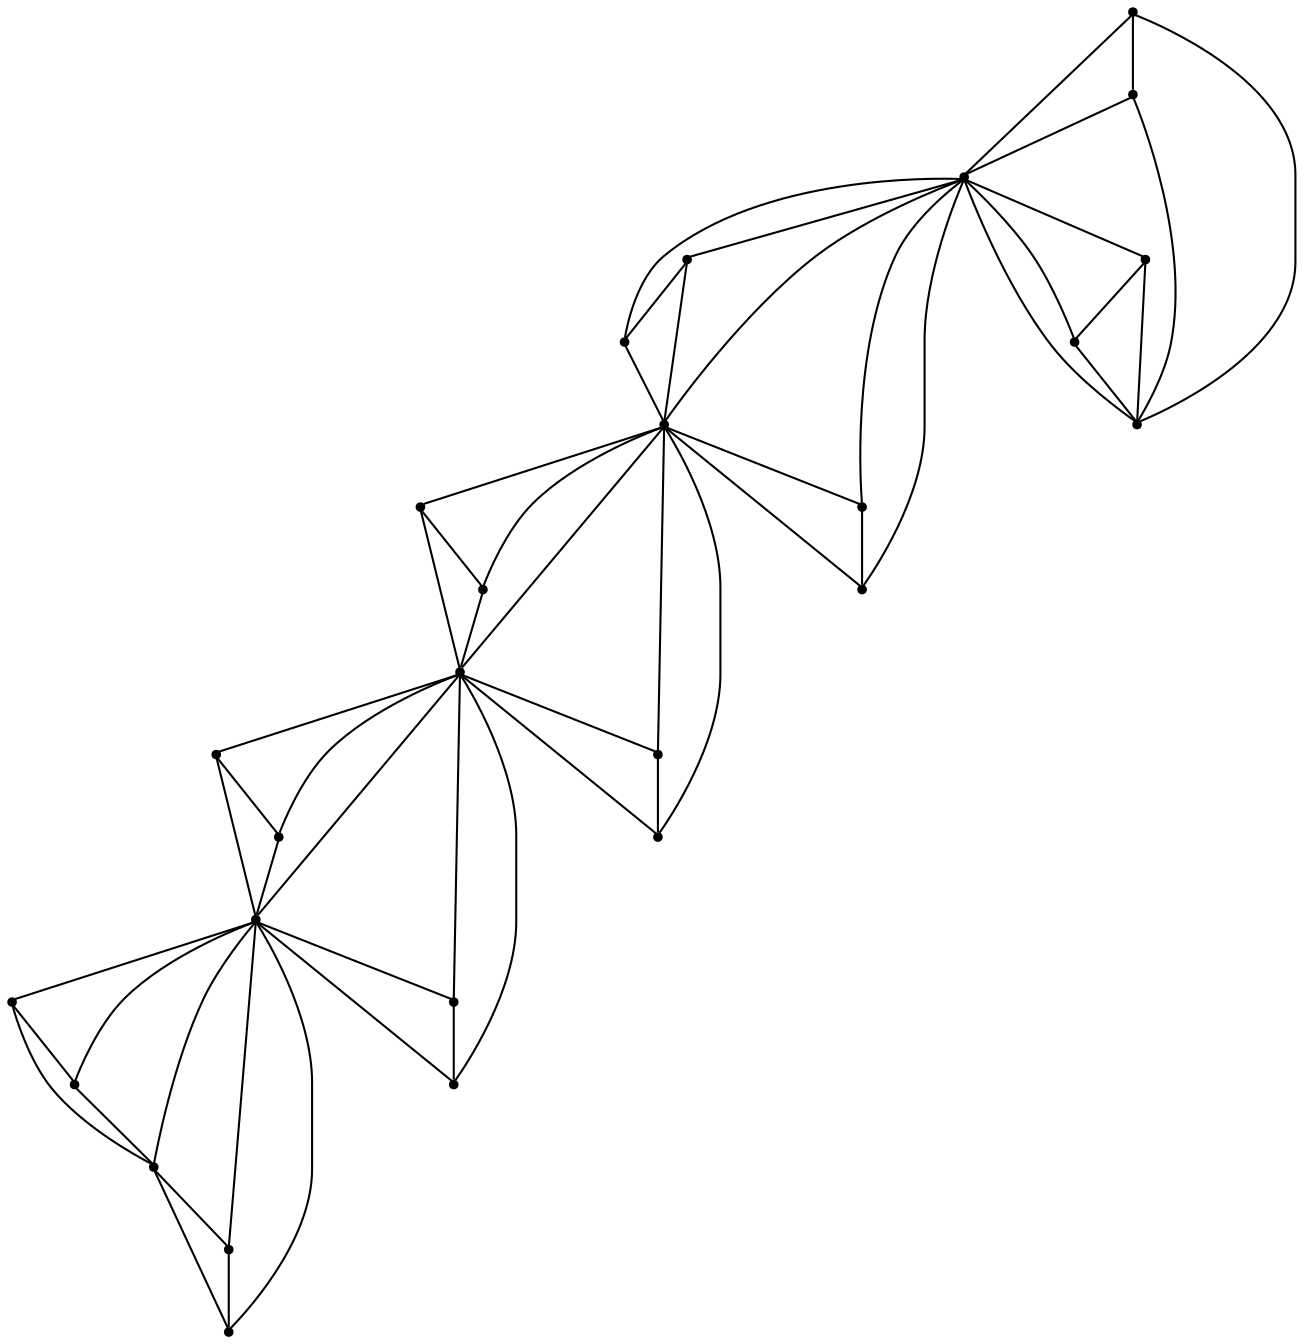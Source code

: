 graph {
  node [shape=point,comment="{\"directed\":false,\"doi\":\"10.1007/978-3-030-92931-2_21\",\"figure\":\"1 (2)\"}"]

  v0 [pos="882.3072274922006,345.6698762260488"]
  v1 [pos="832.565950809028,345.6698762260488"]
  v2 [pos="782.8246741258555,395.4147400811584"]
  v3 [pos="882.3072274922006,395.4147400811584"]
  v4 [pos="882.3072274922006,445.1512103680019"]
  v5 [pos="832.565950809028,445.1512103680019"]
  v6 [pos="782.8246741258555,345.6698762260488"]
  v7 [pos="683.3421843479281,395.4147400811584"]
  v8 [pos="733.0834610311006,345.6698762260488"]
  v9 [pos="782.8246741258554,445.1512103680019"]
  v10 [pos="733.0834610311006,445.1512103680019"]
  v11 [pos="683.342184347928,345.6698762260488"]
  v12 [pos="583.8596945700006,395.4147400811584"]
  v13 [pos="633.6009076647555,345.6698762260488"]
  v14 [pos="683.342184347928,445.1512103680019"]
  v15 [pos="633.6009076647555,445.1512103680019"]
  v16 [pos="583.8596945700006,345.6698762260488"]
  v17 [pos="534.1184258353803,345.6698762260488"]
  v18 [pos="484.3771491522077,395.4147400811584"]
  v19 [pos="583.8596945700006,445.1512103680019"]
  v20 [pos="534.1184258353802,445.1512103680019"]
  v21 [pos="484.3771491522076,345.6698762260488"]
  v22 [pos="434.63590426324396,345.6698762260488"]
  v23 [pos="384.8946593742802,395.4147400811584"]
  v24 [pos="484.3771491522076,445.1512103680019"]
  v25 [pos="434.63590426324396,445.1512103680019"]

  v0 -- v1 [id="-1",pos="882.3072274922006,345.6698762260488 832.565950809028,345.6698762260488 832.565950809028,345.6698762260488 832.565950809028,345.6698762260488"]
  v23 -- v24 [id="-2",pos="384.8946593742802,395.4147400811584 484.3771491522076,445.1512103680019 484.3771491522076,445.1512103680019 484.3771491522076,445.1512103680019"]
  v23 -- v21 [id="-3",pos="384.8946593742802,395.4147400811584 484.3771491522076,345.6698762260488 484.3771491522076,345.6698762260488 484.3771491522076,345.6698762260488"]
  v23 -- v25 [id="-4",pos="384.8946593742802,395.4147400811584 434.63590426324396,445.1512103680019 434.63590426324396,445.1512103680019 434.63590426324396,445.1512103680019"]
  v0 -- v2 [id="-5",pos="882.3072274922006,345.6698762260488 782.8246741258555,395.4147400811584 782.8246741258555,395.4147400811584 782.8246741258555,395.4147400811584"]
  v25 -- v18 [id="-7",pos="434.63590426324396,445.1512103680019 484.3771491522077,395.4147400811584 484.3771491522077,395.4147400811584 484.3771491522077,395.4147400811584"]
  v22 -- v18 [id="-9",pos="434.63590426324396,345.6698762260488 484.3771491522077,395.4147400811584 484.3771491522077,395.4147400811584 484.3771491522077,395.4147400811584"]
  v22 -- v23 [id="-10",pos="434.63590426324396,345.6698762260488 384.8946593742802,395.4147400811584 384.8946593742802,395.4147400811584 384.8946593742802,395.4147400811584"]
  v3 -- v0 [id="-11",pos="882.3072274922006,395.4147400811584 882.3072274922006,345.6698762260488 882.3072274922006,345.6698762260488 882.3072274922006,345.6698762260488"]
  v3 -- v2 [id="-12",pos="882.3072274922006,395.4147400811584 782.8246741258555,395.4147400811584 782.8246741258555,395.4147400811584 782.8246741258555,395.4147400811584"]
  v4 -- v3 [id="-13",pos="882.3072274922006,445.1512103680019 882.3072274922006,395.4147400811584 882.3072274922006,395.4147400811584 882.3072274922006,395.4147400811584"]
  v1 -- v2 [id="-16",pos="832.565950809028,345.6698762260488 782.8246741258555,395.4147400811584 782.8246741258555,395.4147400811584 782.8246741258555,395.4147400811584"]
  v1 -- v3 [id="-17",pos="832.565950809028,345.6698762260488 882.3072274922006,395.4147400811584 882.3072274922006,395.4147400811584 882.3072274922006,395.4147400811584"]
  v5 -- v4 [id="-18",pos="832.565950809028,445.1512103680019 882.3072274922006,445.1512103680019 882.3072274922006,445.1512103680019 882.3072274922006,445.1512103680019"]
  v5 -- v3 [id="-19",pos="832.565950809028,445.1512103680019 882.3072274922006,395.4147400811584 882.3072274922006,395.4147400811584 882.3072274922006,395.4147400811584"]
  v6 -- v7 [id="-20",pos="782.8246741258555,345.6698762260488 683.3421843479281,395.4147400811584 683.3421843479281,395.4147400811584 683.3421843479281,395.4147400811584"]
  v6 -- v8 [id="-21",pos="782.8246741258555,345.6698762260488 733.0834610311006,345.6698762260488 733.0834610311006,345.6698762260488 733.0834610311006,345.6698762260488"]
  v2 -- v7 [id="-22",pos="782.8246741258555,395.4147400811584 683.3421843479281,395.4147400811584 683.3421843479281,395.4147400811584 683.3421843479281,395.4147400811584"]
  v2 -- v6 [id="-23",pos="782.8246741258555,395.4147400811584 782.8246741258555,345.6698762260488 782.8246741258555,345.6698762260488 782.8246741258555,345.6698762260488"]
  v9 -- v2 [id="-25",pos="782.8246741258554,445.1512103680019 782.8246741258555,395.4147400811584 782.8246741258555,395.4147400811584 782.8246741258555,395.4147400811584"]
  v2 -- v5 [id="-28",pos="782.8246741258555,395.4147400811584 832.565950809028,445.1512103680019 832.565950809028,445.1512103680019 832.565950809028,445.1512103680019"]
  v2 -- v4 [id="-30",pos="782.8246741258555,395.4147400811584 882.3072274922006,445.1512103680019 882.3072274922006,445.1512103680019 882.3072274922006,445.1512103680019"]
  v8 -- v2 [id="-31",pos="733.0834610311006,345.6698762260488 782.8246741258555,395.4147400811584 782.8246741258555,395.4147400811584 782.8246741258555,395.4147400811584"]
  v8 -- v7 [id="-32",pos="733.0834610311006,345.6698762260488 683.3421843479281,395.4147400811584 683.3421843479281,395.4147400811584 683.3421843479281,395.4147400811584"]
  v10 -- v9 [id="-33",pos="733.0834610311006,445.1512103680019 782.8246741258554,445.1512103680019 782.8246741258554,445.1512103680019 782.8246741258554,445.1512103680019"]
  v10 -- v2 [id="-34",pos="733.0834610311006,445.1512103680019 782.8246741258555,395.4147400811584 782.8246741258555,395.4147400811584 782.8246741258555,395.4147400811584"]
  v11 -- v12 [id="-35",pos="683.342184347928,345.6698762260488 583.8596945700006,395.4147400811584 583.8596945700006,395.4147400811584 583.8596945700006,395.4147400811584"]
  v11 -- v13 [id="-36",pos="683.342184347928,345.6698762260488 633.6009076647555,345.6698762260488 633.6009076647555,345.6698762260488 633.6009076647555,345.6698762260488"]
  v7 -- v9 [id="-37",pos="683.3421843479281,395.4147400811584 782.8246741258554,445.1512103680019 782.8246741258554,445.1512103680019 782.8246741258554,445.1512103680019"]
  v7 -- v10 [id="-38",pos="683.3421843479281,395.4147400811584 733.0834610311006,445.1512103680019 733.0834610311006,445.1512103680019 733.0834610311006,445.1512103680019"]
  v24 -- v18 [id="-39",pos="484.3771491522076,445.1512103680019 484.3771491522077,395.4147400811584 484.3771491522077,395.4147400811584 484.3771491522077,395.4147400811584"]
  v24 -- v25 [id="-40",pos="484.3771491522076,445.1512103680019 434.63590426324396,445.1512103680019 434.63590426324396,445.1512103680019 434.63590426324396,445.1512103680019"]
  v18 -- v21 [id="-41",pos="484.3771491522077,395.4147400811584 484.3771491522076,345.6698762260488 484.3771491522076,345.6698762260488 484.3771491522076,345.6698762260488"]
  v18 -- v23 [id="-43",pos="484.3771491522077,395.4147400811584 384.8946593742802,395.4147400811584 384.8946593742802,395.4147400811584 384.8946593742802,395.4147400811584"]
  v21 -- v22 [id="-44",pos="484.3771491522076,345.6698762260488 434.63590426324396,345.6698762260488 434.63590426324396,345.6698762260488 434.63590426324396,345.6698762260488"]
  v18 -- v19 [id="-46",pos="484.3771491522077,395.4147400811584 583.8596945700006,445.1512103680019 583.8596945700006,445.1512103680019 583.8596945700006,445.1512103680019"]
  v18 -- v20 [id="-47",pos="484.3771491522077,395.4147400811584 534.1184258353802,445.1512103680019 534.1184258353802,445.1512103680019 534.1184258353802,445.1512103680019"]
  v7 -- v12 [id="-51",pos="683.3421843479281,395.4147400811584 583.8596945700006,395.4147400811584 583.8596945700006,395.4147400811584 583.8596945700006,395.4147400811584"]
  v7 -- v11 [id="-52",pos="683.3421843479281,395.4147400811584 683.342184347928,345.6698762260488 683.342184347928,345.6698762260488 683.342184347928,345.6698762260488"]
  v14 -- v7 [id="-54",pos="683.342184347928,445.1512103680019 683.3421843479281,395.4147400811584 683.3421843479281,395.4147400811584 683.3421843479281,395.4147400811584"]
  v13 -- v7 [id="-56",pos="633.6009076647555,345.6698762260488 683.3421843479281,395.4147400811584 683.3421843479281,395.4147400811584 683.3421843479281,395.4147400811584"]
  v13 -- v12 [id="-57",pos="633.6009076647555,345.6698762260488 583.8596945700006,395.4147400811584 583.8596945700006,395.4147400811584 583.8596945700006,395.4147400811584"]
  v15 -- v7 [id="-58",pos="633.6009076647555,445.1512103680019 683.3421843479281,395.4147400811584 683.3421843479281,395.4147400811584 683.3421843479281,395.4147400811584"]
  v15 -- v14 [id="-59",pos="633.6009076647555,445.1512103680019 683.342184347928,445.1512103680019 683.342184347928,445.1512103680019 683.342184347928,445.1512103680019"]
  v16 -- v17 [id="-60",pos="583.8596945700006,345.6698762260488 534.1184258353803,345.6698762260488 534.1184258353803,345.6698762260488 534.1184258353803,345.6698762260488"]
  v16 -- v18 [id="-61",pos="583.8596945700006,345.6698762260488 484.3771491522077,395.4147400811584 484.3771491522077,395.4147400811584 484.3771491522077,395.4147400811584"]
  v12 -- v18 [id="-62",pos="583.8596945700006,395.4147400811584 484.3771491522077,395.4147400811584 484.3771491522077,395.4147400811584 484.3771491522077,395.4147400811584"]
  v12 -- v16 [id="-63",pos="583.8596945700006,395.4147400811584 583.8596945700006,345.6698762260488 583.8596945700006,345.6698762260488 583.8596945700006,345.6698762260488"]
  v20 -- v12 [id="-66",pos="534.1184258353802,445.1512103680019 583.8596945700006,395.4147400811584 583.8596945700006,395.4147400811584 583.8596945700006,395.4147400811584"]
  v20 -- v19 [id="-67",pos="534.1184258353802,445.1512103680019 583.8596945700006,445.1512103680019 583.8596945700006,445.1512103680019 583.8596945700006,445.1512103680019"]
  v17 -- v12 [id="-68",pos="534.1184258353803,345.6698762260488 583.8596945700006,395.4147400811584 583.8596945700006,395.4147400811584 583.8596945700006,395.4147400811584"]
  v17 -- v18 [id="-69",pos="534.1184258353803,345.6698762260488 484.3771491522077,395.4147400811584 484.3771491522077,395.4147400811584 484.3771491522077,395.4147400811584"]
  v19 -- v12 [id="-70",pos="583.8596945700006,445.1512103680019 583.8596945700006,395.4147400811584 583.8596945700006,395.4147400811584 583.8596945700006,395.4147400811584"]
  v12 -- v15 [id="-72",pos="583.8596945700006,395.4147400811584 633.6009076647555,445.1512103680019 633.6009076647555,445.1512103680019 633.6009076647555,445.1512103680019"]
  v12 -- v14 [id="-74",pos="583.8596945700006,395.4147400811584 683.342184347928,445.1512103680019 683.342184347928,445.1512103680019 683.342184347928,445.1512103680019"]
}